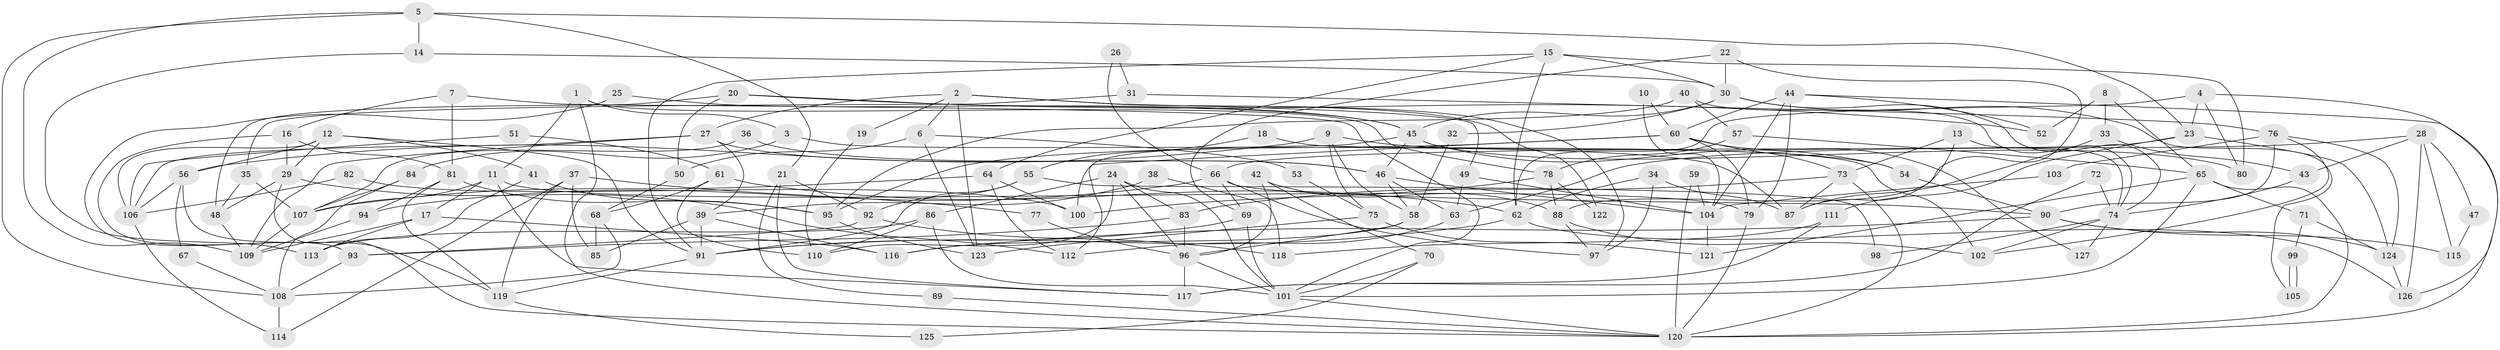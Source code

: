 // coarse degree distribution, {5: 0.1875, 3: 0.203125, 4: 0.1875, 6: 0.09375, 7: 0.078125, 8: 0.09375, 9: 0.03125, 2: 0.0625, 11: 0.03125, 12: 0.015625, 14: 0.015625}
// Generated by graph-tools (version 1.1) at 2025/37/03/04/25 23:37:11]
// undirected, 127 vertices, 254 edges
graph export_dot {
  node [color=gray90,style=filled];
  1;
  2;
  3;
  4;
  5;
  6;
  7;
  8;
  9;
  10;
  11;
  12;
  13;
  14;
  15;
  16;
  17;
  18;
  19;
  20;
  21;
  22;
  23;
  24;
  25;
  26;
  27;
  28;
  29;
  30;
  31;
  32;
  33;
  34;
  35;
  36;
  37;
  38;
  39;
  40;
  41;
  42;
  43;
  44;
  45;
  46;
  47;
  48;
  49;
  50;
  51;
  52;
  53;
  54;
  55;
  56;
  57;
  58;
  59;
  60;
  61;
  62;
  63;
  64;
  65;
  66;
  67;
  68;
  69;
  70;
  71;
  72;
  73;
  74;
  75;
  76;
  77;
  78;
  79;
  80;
  81;
  82;
  83;
  84;
  85;
  86;
  87;
  88;
  89;
  90;
  91;
  92;
  93;
  94;
  95;
  96;
  97;
  98;
  99;
  100;
  101;
  102;
  103;
  104;
  105;
  106;
  107;
  108;
  109;
  110;
  111;
  112;
  113;
  114;
  115;
  116;
  117;
  118;
  119;
  120;
  121;
  122;
  123;
  124;
  125;
  126;
  127;
  1 -- 120;
  1 -- 3;
  1 -- 11;
  1 -- 78;
  2 -- 123;
  2 -- 27;
  2 -- 6;
  2 -- 19;
  2 -- 49;
  2 -- 97;
  2 -- 122;
  3 -- 84;
  3 -- 87;
  4 -- 62;
  4 -- 80;
  4 -- 23;
  4 -- 126;
  5 -- 14;
  5 -- 23;
  5 -- 21;
  5 -- 108;
  5 -- 109;
  6 -- 50;
  6 -- 53;
  6 -- 123;
  7 -- 101;
  7 -- 16;
  7 -- 81;
  8 -- 65;
  8 -- 52;
  8 -- 33;
  9 -- 56;
  9 -- 75;
  9 -- 54;
  9 -- 58;
  10 -- 104;
  10 -- 60;
  11 -- 107;
  11 -- 17;
  11 -- 79;
  11 -- 117;
  12 -- 91;
  12 -- 41;
  12 -- 29;
  12 -- 56;
  12 -- 106;
  13 -- 73;
  13 -- 87;
  13 -- 74;
  14 -- 113;
  14 -- 30;
  15 -- 62;
  15 -- 64;
  15 -- 30;
  15 -- 80;
  15 -- 91;
  16 -- 29;
  16 -- 81;
  16 -- 93;
  17 -- 109;
  17 -- 113;
  17 -- 116;
  18 -- 55;
  18 -- 102;
  19 -- 110;
  20 -- 45;
  20 -- 48;
  20 -- 50;
  20 -- 52;
  21 -- 117;
  21 -- 89;
  21 -- 92;
  22 -- 69;
  22 -- 30;
  22 -- 88;
  23 -- 66;
  23 -- 111;
  23 -- 124;
  24 -- 110;
  24 -- 96;
  24 -- 83;
  24 -- 86;
  24 -- 101;
  25 -- 93;
  25 -- 45;
  26 -- 31;
  26 -- 66;
  27 -- 109;
  27 -- 46;
  27 -- 39;
  27 -- 106;
  28 -- 43;
  28 -- 126;
  28 -- 47;
  28 -- 63;
  28 -- 115;
  29 -- 120;
  29 -- 48;
  29 -- 112;
  30 -- 45;
  30 -- 32;
  30 -- 74;
  30 -- 105;
  31 -- 35;
  31 -- 76;
  32 -- 58;
  33 -- 87;
  33 -- 43;
  34 -- 97;
  34 -- 62;
  34 -- 87;
  35 -- 48;
  35 -- 107;
  36 -- 46;
  36 -- 107;
  37 -- 119;
  37 -- 114;
  37 -- 77;
  37 -- 85;
  38 -- 39;
  38 -- 118;
  39 -- 91;
  39 -- 85;
  39 -- 116;
  40 -- 74;
  40 -- 57;
  40 -- 95;
  41 -- 113;
  41 -- 95;
  42 -- 88;
  42 -- 96;
  42 -- 70;
  43 -- 74;
  44 -- 120;
  44 -- 104;
  44 -- 52;
  44 -- 60;
  44 -- 79;
  45 -- 112;
  45 -- 54;
  45 -- 46;
  45 -- 80;
  46 -- 58;
  46 -- 63;
  46 -- 104;
  47 -- 115;
  48 -- 109;
  49 -- 63;
  49 -- 104;
  50 -- 68;
  51 -- 61;
  51 -- 106;
  53 -- 75;
  54 -- 90;
  55 -- 92;
  55 -- 91;
  55 -- 98;
  56 -- 106;
  56 -- 67;
  56 -- 119;
  57 -- 78;
  57 -- 65;
  58 -- 116;
  58 -- 96;
  59 -- 120;
  59 -- 104;
  60 -- 79;
  60 -- 73;
  60 -- 95;
  60 -- 100;
  60 -- 127;
  61 -- 62;
  61 -- 68;
  61 -- 110;
  62 -- 91;
  62 -- 126;
  63 -- 112;
  64 -- 112;
  64 -- 100;
  64 -- 107;
  65 -- 120;
  65 -- 101;
  65 -- 71;
  65 -- 121;
  66 -- 69;
  66 -- 90;
  66 -- 94;
  66 -- 97;
  67 -- 108;
  68 -- 108;
  68 -- 85;
  69 -- 101;
  69 -- 91;
  70 -- 101;
  70 -- 125;
  71 -- 124;
  71 -- 99;
  72 -- 74;
  72 -- 117;
  73 -- 120;
  73 -- 83;
  73 -- 87;
  74 -- 98;
  74 -- 102;
  74 -- 127;
  75 -- 123;
  75 -- 121;
  76 -- 124;
  76 -- 102;
  76 -- 90;
  76 -- 103;
  77 -- 96;
  78 -- 88;
  78 -- 100;
  78 -- 122;
  79 -- 120;
  81 -- 95;
  81 -- 94;
  81 -- 119;
  82 -- 100;
  82 -- 106;
  83 -- 93;
  83 -- 96;
  84 -- 108;
  84 -- 107;
  86 -- 101;
  86 -- 110;
  86 -- 113;
  88 -- 97;
  88 -- 102;
  89 -- 120;
  90 -- 116;
  90 -- 115;
  90 -- 124;
  91 -- 119;
  92 -- 93;
  92 -- 118;
  93 -- 108;
  94 -- 109;
  95 -- 123;
  96 -- 101;
  96 -- 117;
  99 -- 105;
  99 -- 105;
  101 -- 120;
  103 -- 104;
  104 -- 121;
  106 -- 114;
  107 -- 109;
  108 -- 114;
  111 -- 117;
  111 -- 118;
  119 -- 125;
  124 -- 126;
}
